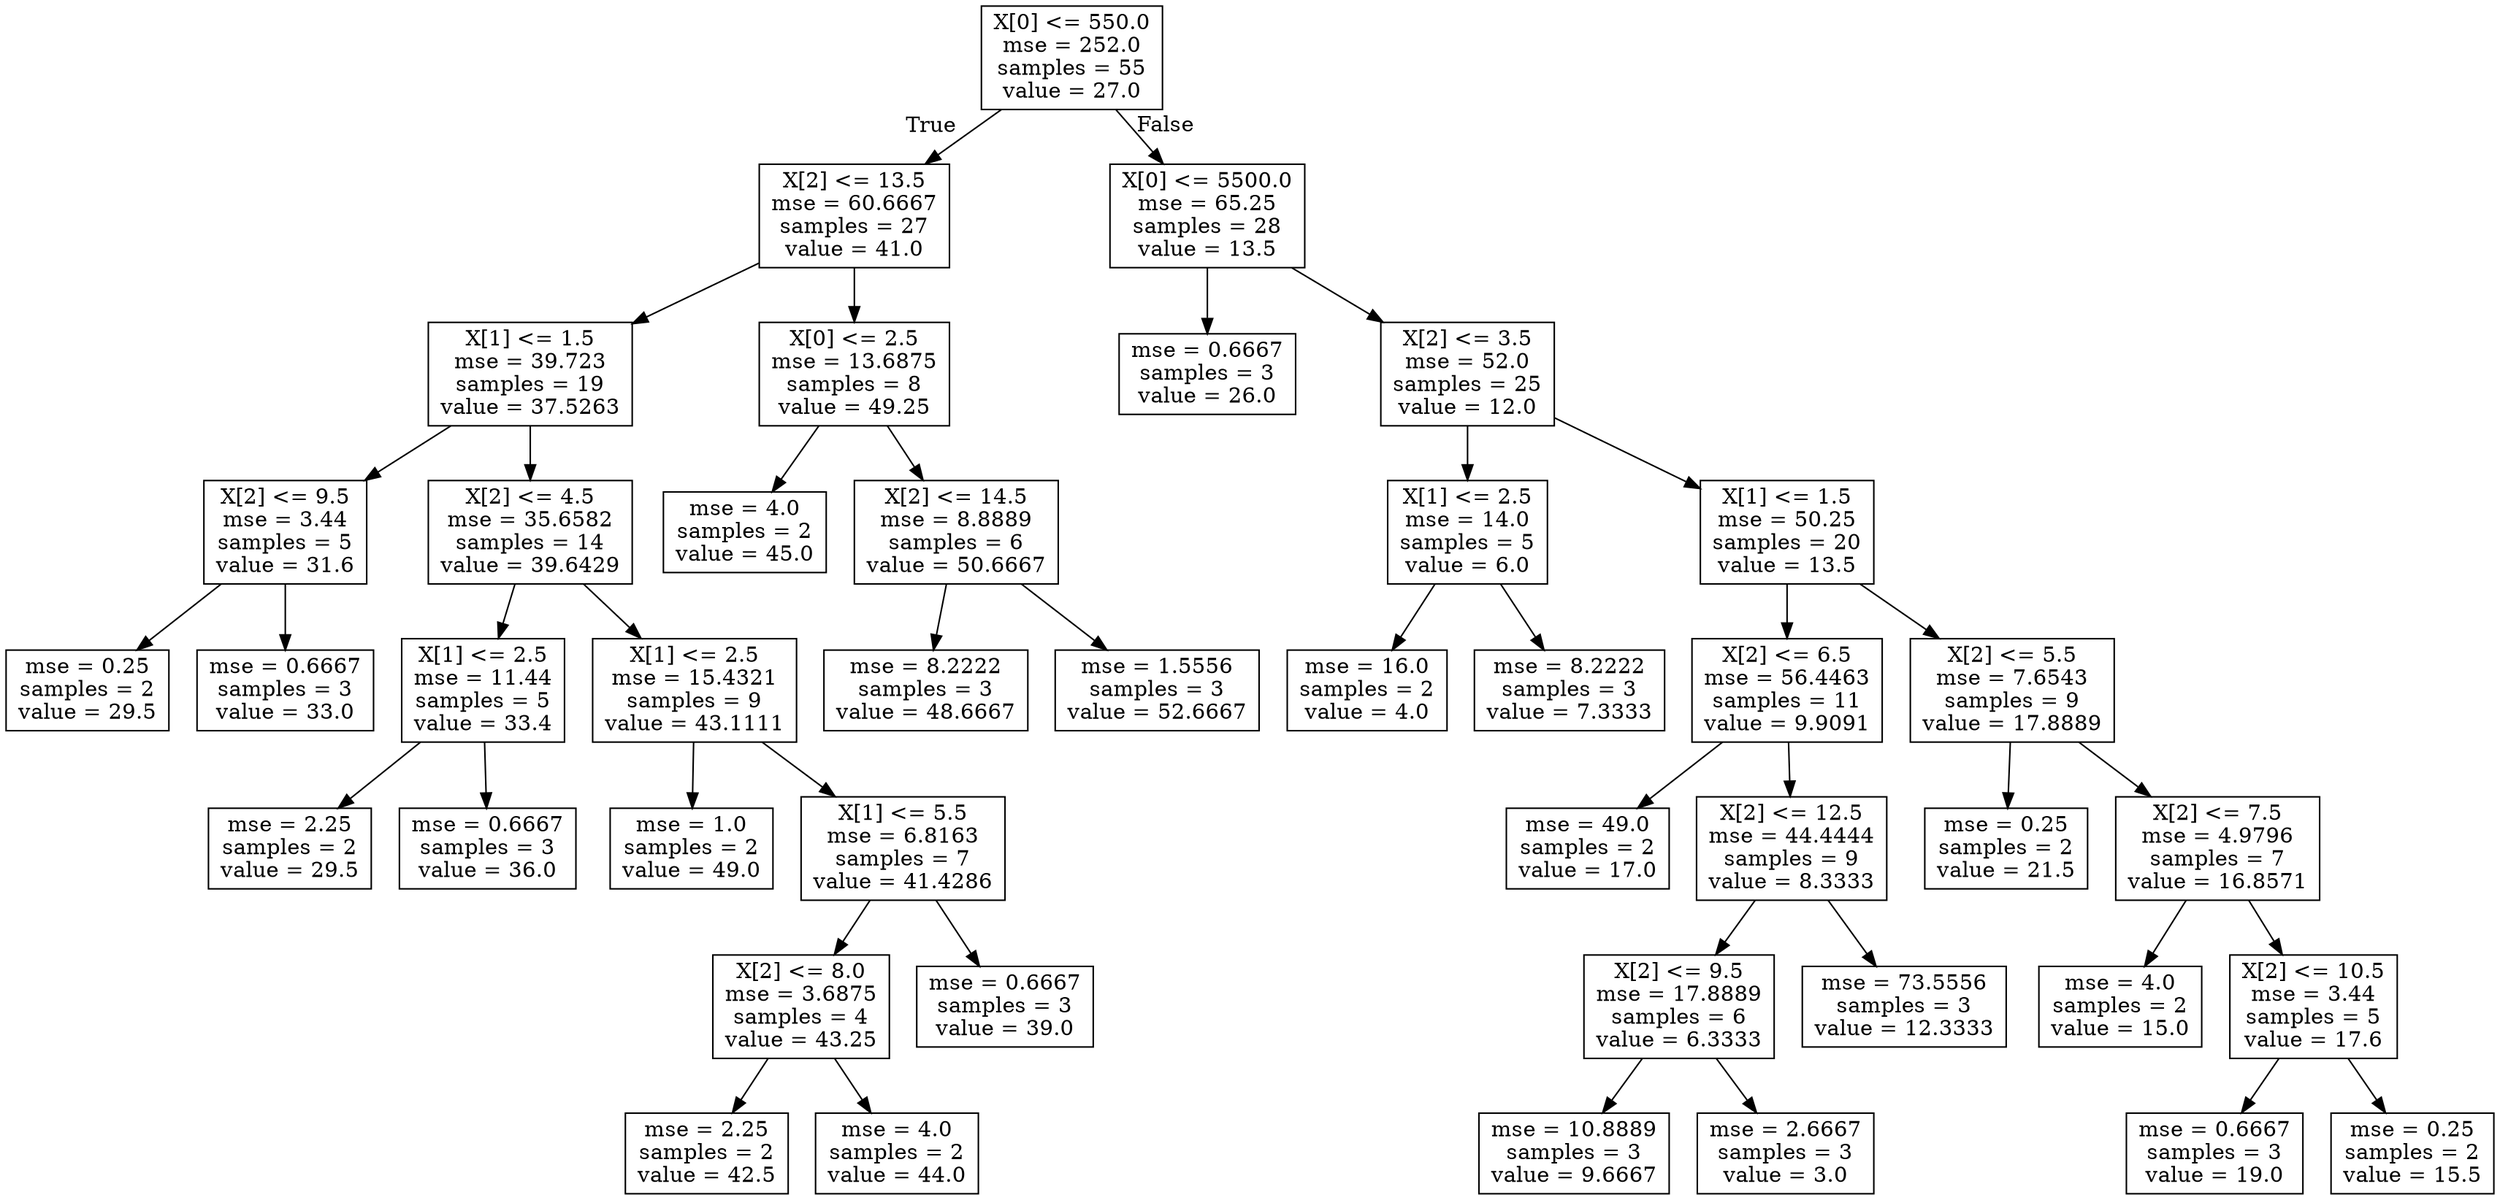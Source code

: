 digraph Tree {
node [shape=box] ;
0 [label="X[0] <= 550.0\nmse = 252.0\nsamples = 55\nvalue = 27.0"] ;
1 [label="X[2] <= 13.5\nmse = 60.6667\nsamples = 27\nvalue = 41.0"] ;
0 -> 1 [labeldistance=2.5, labelangle=45, headlabel="True"] ;
2 [label="X[1] <= 1.5\nmse = 39.723\nsamples = 19\nvalue = 37.5263"] ;
1 -> 2 ;
3 [label="X[2] <= 9.5\nmse = 3.44\nsamples = 5\nvalue = 31.6"] ;
2 -> 3 ;
4 [label="mse = 0.25\nsamples = 2\nvalue = 29.5"] ;
3 -> 4 ;
5 [label="mse = 0.6667\nsamples = 3\nvalue = 33.0"] ;
3 -> 5 ;
6 [label="X[2] <= 4.5\nmse = 35.6582\nsamples = 14\nvalue = 39.6429"] ;
2 -> 6 ;
7 [label="X[1] <= 2.5\nmse = 11.44\nsamples = 5\nvalue = 33.4"] ;
6 -> 7 ;
8 [label="mse = 2.25\nsamples = 2\nvalue = 29.5"] ;
7 -> 8 ;
9 [label="mse = 0.6667\nsamples = 3\nvalue = 36.0"] ;
7 -> 9 ;
10 [label="X[1] <= 2.5\nmse = 15.4321\nsamples = 9\nvalue = 43.1111"] ;
6 -> 10 ;
11 [label="mse = 1.0\nsamples = 2\nvalue = 49.0"] ;
10 -> 11 ;
12 [label="X[1] <= 5.5\nmse = 6.8163\nsamples = 7\nvalue = 41.4286"] ;
10 -> 12 ;
13 [label="X[2] <= 8.0\nmse = 3.6875\nsamples = 4\nvalue = 43.25"] ;
12 -> 13 ;
14 [label="mse = 2.25\nsamples = 2\nvalue = 42.5"] ;
13 -> 14 ;
15 [label="mse = 4.0\nsamples = 2\nvalue = 44.0"] ;
13 -> 15 ;
16 [label="mse = 0.6667\nsamples = 3\nvalue = 39.0"] ;
12 -> 16 ;
17 [label="X[0] <= 2.5\nmse = 13.6875\nsamples = 8\nvalue = 49.25"] ;
1 -> 17 ;
18 [label="mse = 4.0\nsamples = 2\nvalue = 45.0"] ;
17 -> 18 ;
19 [label="X[2] <= 14.5\nmse = 8.8889\nsamples = 6\nvalue = 50.6667"] ;
17 -> 19 ;
20 [label="mse = 8.2222\nsamples = 3\nvalue = 48.6667"] ;
19 -> 20 ;
21 [label="mse = 1.5556\nsamples = 3\nvalue = 52.6667"] ;
19 -> 21 ;
22 [label="X[0] <= 5500.0\nmse = 65.25\nsamples = 28\nvalue = 13.5"] ;
0 -> 22 [labeldistance=2.5, labelangle=-45, headlabel="False"] ;
23 [label="mse = 0.6667\nsamples = 3\nvalue = 26.0"] ;
22 -> 23 ;
24 [label="X[2] <= 3.5\nmse = 52.0\nsamples = 25\nvalue = 12.0"] ;
22 -> 24 ;
25 [label="X[1] <= 2.5\nmse = 14.0\nsamples = 5\nvalue = 6.0"] ;
24 -> 25 ;
26 [label="mse = 16.0\nsamples = 2\nvalue = 4.0"] ;
25 -> 26 ;
27 [label="mse = 8.2222\nsamples = 3\nvalue = 7.3333"] ;
25 -> 27 ;
28 [label="X[1] <= 1.5\nmse = 50.25\nsamples = 20\nvalue = 13.5"] ;
24 -> 28 ;
29 [label="X[2] <= 6.5\nmse = 56.4463\nsamples = 11\nvalue = 9.9091"] ;
28 -> 29 ;
30 [label="mse = 49.0\nsamples = 2\nvalue = 17.0"] ;
29 -> 30 ;
31 [label="X[2] <= 12.5\nmse = 44.4444\nsamples = 9\nvalue = 8.3333"] ;
29 -> 31 ;
32 [label="X[2] <= 9.5\nmse = 17.8889\nsamples = 6\nvalue = 6.3333"] ;
31 -> 32 ;
33 [label="mse = 10.8889\nsamples = 3\nvalue = 9.6667"] ;
32 -> 33 ;
34 [label="mse = 2.6667\nsamples = 3\nvalue = 3.0"] ;
32 -> 34 ;
35 [label="mse = 73.5556\nsamples = 3\nvalue = 12.3333"] ;
31 -> 35 ;
36 [label="X[2] <= 5.5\nmse = 7.6543\nsamples = 9\nvalue = 17.8889"] ;
28 -> 36 ;
37 [label="mse = 0.25\nsamples = 2\nvalue = 21.5"] ;
36 -> 37 ;
38 [label="X[2] <= 7.5\nmse = 4.9796\nsamples = 7\nvalue = 16.8571"] ;
36 -> 38 ;
39 [label="mse = 4.0\nsamples = 2\nvalue = 15.0"] ;
38 -> 39 ;
40 [label="X[2] <= 10.5\nmse = 3.44\nsamples = 5\nvalue = 17.6"] ;
38 -> 40 ;
41 [label="mse = 0.6667\nsamples = 3\nvalue = 19.0"] ;
40 -> 41 ;
42 [label="mse = 0.25\nsamples = 2\nvalue = 15.5"] ;
40 -> 42 ;
}